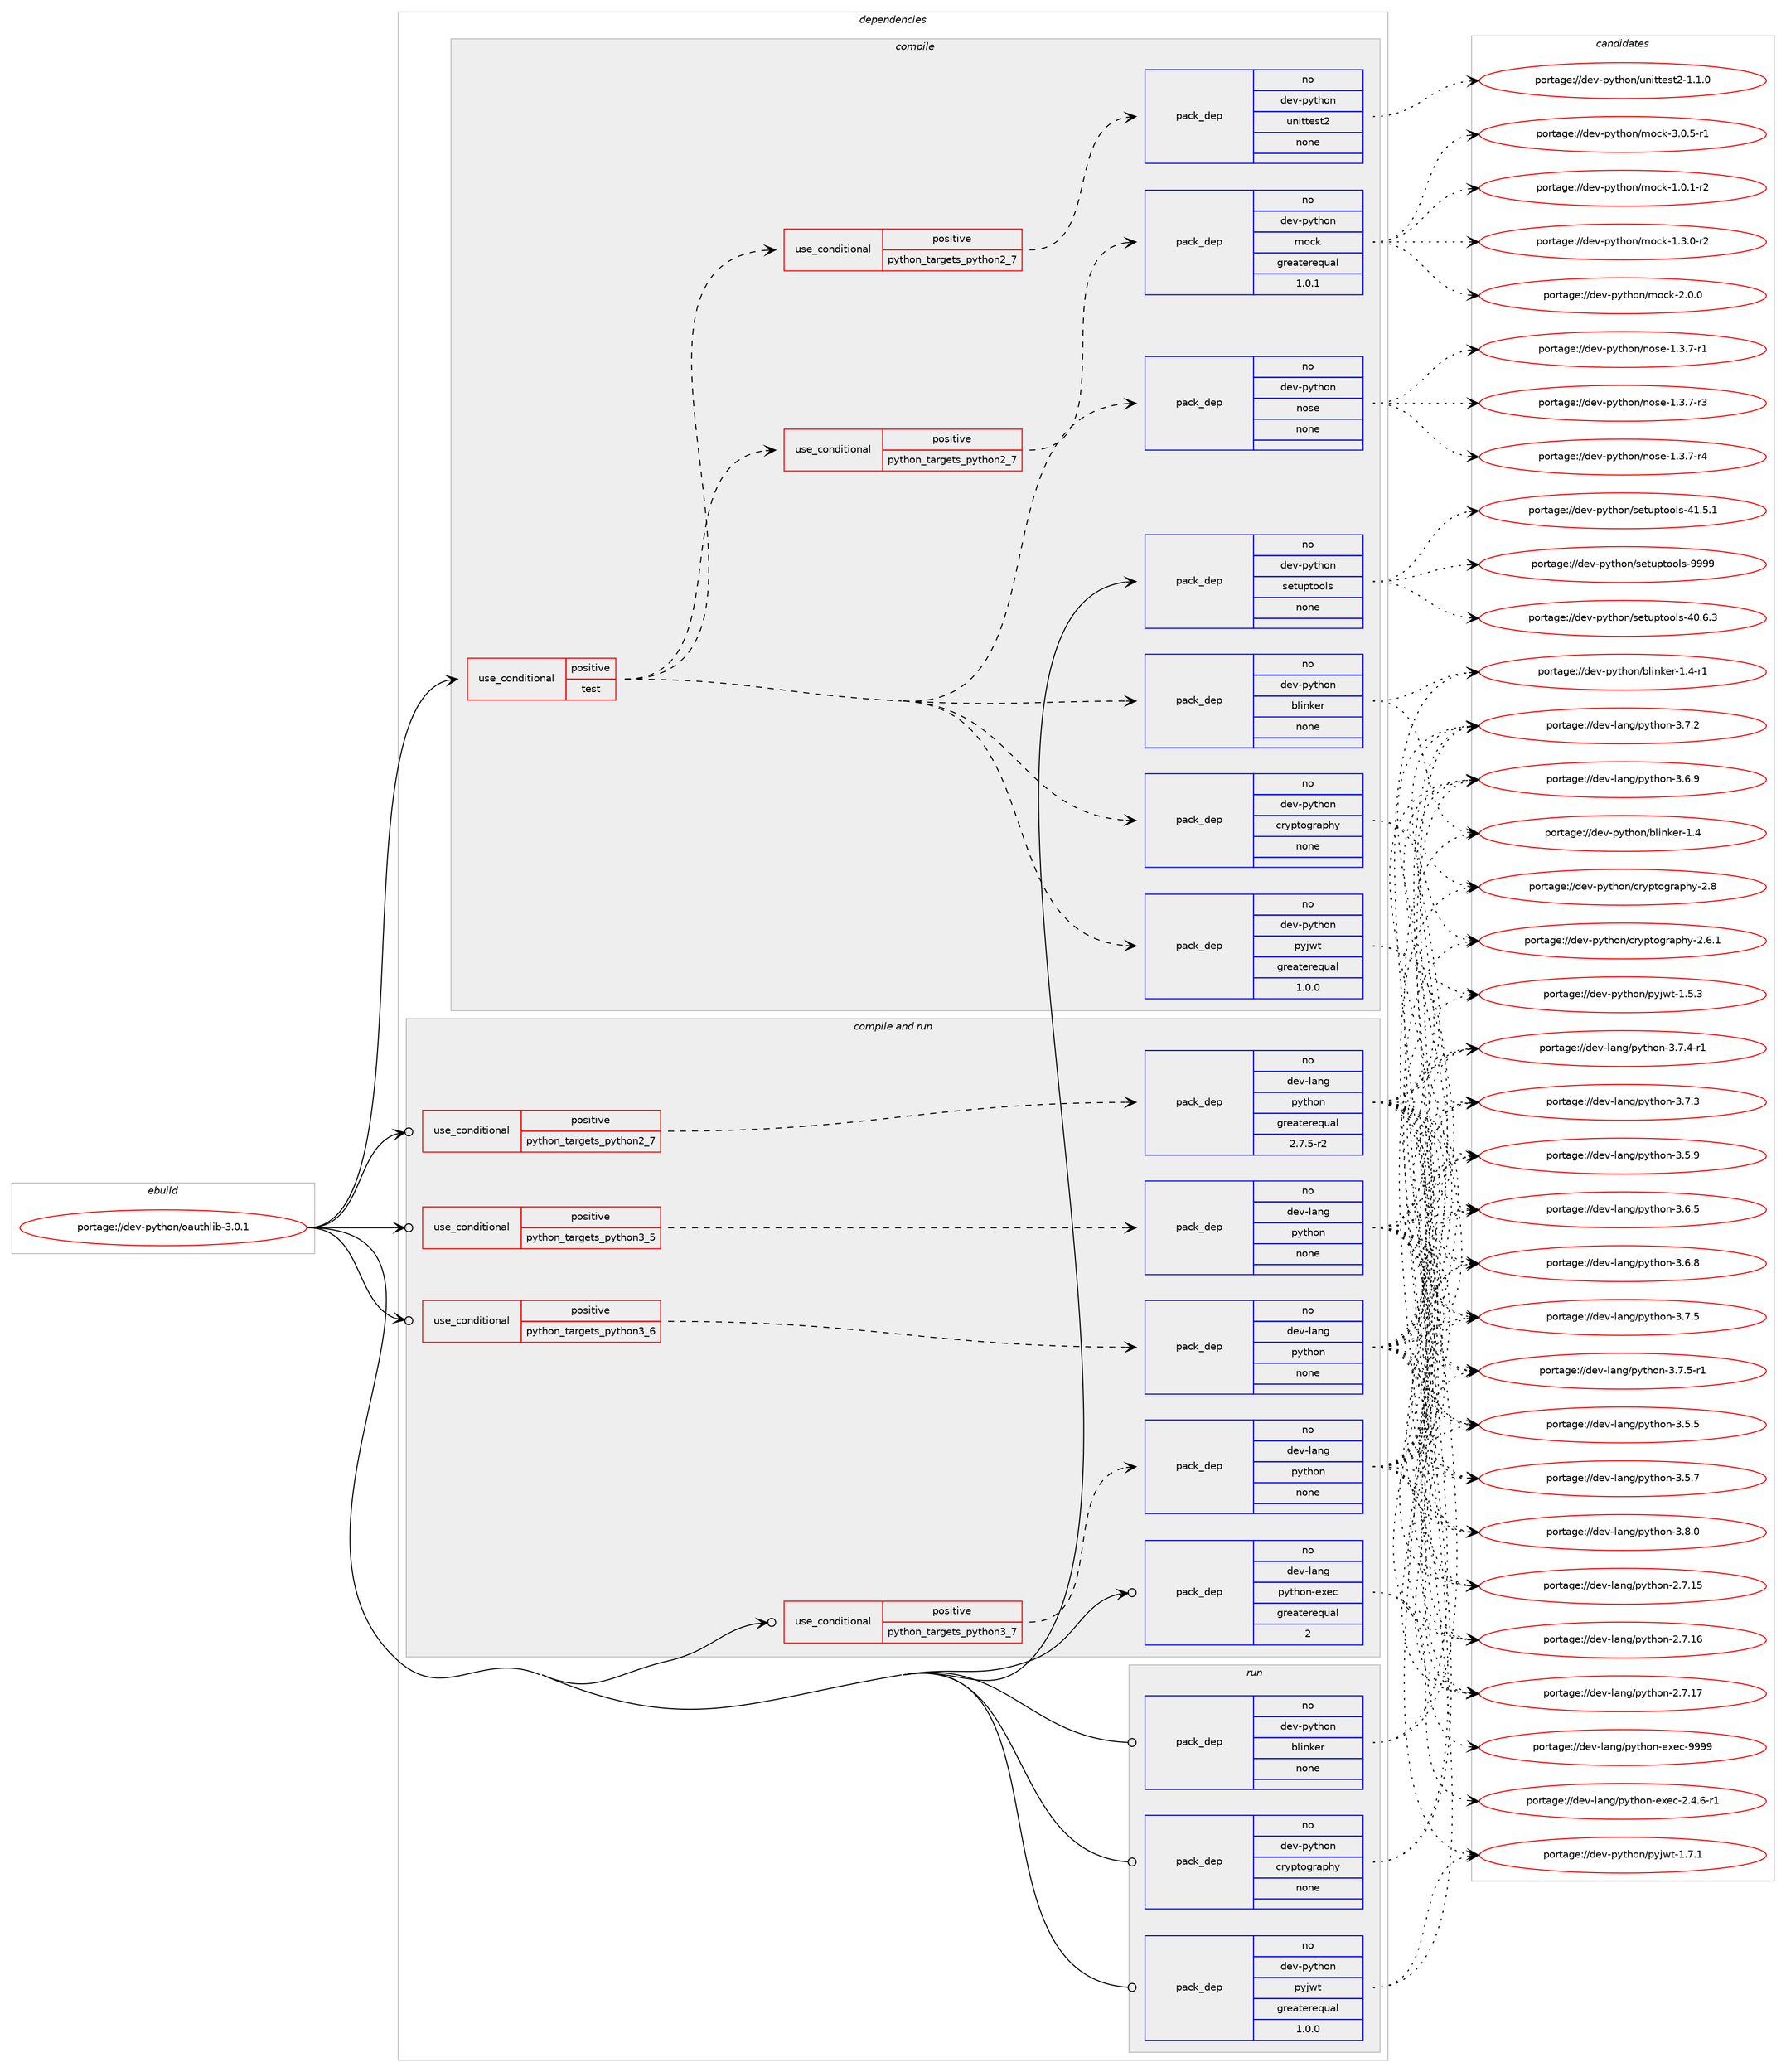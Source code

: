 digraph prolog {

# *************
# Graph options
# *************

newrank=true;
concentrate=true;
compound=true;
graph [rankdir=LR,fontname=Helvetica,fontsize=10,ranksep=1.5];#, ranksep=2.5, nodesep=0.2];
edge  [arrowhead=vee];
node  [fontname=Helvetica,fontsize=10];

# **********
# The ebuild
# **********

subgraph cluster_leftcol {
color=gray;
rank=same;
label=<<i>ebuild</i>>;
id [label="portage://dev-python/oauthlib-3.0.1", color=red, width=4, href="../dev-python/oauthlib-3.0.1.svg"];
}

# ****************
# The dependencies
# ****************

subgraph cluster_midcol {
color=gray;
label=<<i>dependencies</i>>;
subgraph cluster_compile {
fillcolor="#eeeeee";
style=filled;
label=<<i>compile</i>>;
subgraph cond32772 {
dependency152615 [label=<<TABLE BORDER="0" CELLBORDER="1" CELLSPACING="0" CELLPADDING="4"><TR><TD ROWSPAN="3" CELLPADDING="10">use_conditional</TD></TR><TR><TD>positive</TD></TR><TR><TD>test</TD></TR></TABLE>>, shape=none, color=red];
subgraph pack116514 {
dependency152616 [label=<<TABLE BORDER="0" CELLBORDER="1" CELLSPACING="0" CELLPADDING="4" WIDTH="220"><TR><TD ROWSPAN="6" CELLPADDING="30">pack_dep</TD></TR><TR><TD WIDTH="110">no</TD></TR><TR><TD>dev-python</TD></TR><TR><TD>pyjwt</TD></TR><TR><TD>greaterequal</TD></TR><TR><TD>1.0.0</TD></TR></TABLE>>, shape=none, color=blue];
}
dependency152615:e -> dependency152616:w [weight=20,style="dashed",arrowhead="vee"];
subgraph pack116515 {
dependency152617 [label=<<TABLE BORDER="0" CELLBORDER="1" CELLSPACING="0" CELLPADDING="4" WIDTH="220"><TR><TD ROWSPAN="6" CELLPADDING="30">pack_dep</TD></TR><TR><TD WIDTH="110">no</TD></TR><TR><TD>dev-python</TD></TR><TR><TD>blinker</TD></TR><TR><TD>none</TD></TR><TR><TD></TD></TR></TABLE>>, shape=none, color=blue];
}
dependency152615:e -> dependency152617:w [weight=20,style="dashed",arrowhead="vee"];
subgraph pack116516 {
dependency152618 [label=<<TABLE BORDER="0" CELLBORDER="1" CELLSPACING="0" CELLPADDING="4" WIDTH="220"><TR><TD ROWSPAN="6" CELLPADDING="30">pack_dep</TD></TR><TR><TD WIDTH="110">no</TD></TR><TR><TD>dev-python</TD></TR><TR><TD>cryptography</TD></TR><TR><TD>none</TD></TR><TR><TD></TD></TR></TABLE>>, shape=none, color=blue];
}
dependency152615:e -> dependency152618:w [weight=20,style="dashed",arrowhead="vee"];
subgraph pack116517 {
dependency152619 [label=<<TABLE BORDER="0" CELLBORDER="1" CELLSPACING="0" CELLPADDING="4" WIDTH="220"><TR><TD ROWSPAN="6" CELLPADDING="30">pack_dep</TD></TR><TR><TD WIDTH="110">no</TD></TR><TR><TD>dev-python</TD></TR><TR><TD>nose</TD></TR><TR><TD>none</TD></TR><TR><TD></TD></TR></TABLE>>, shape=none, color=blue];
}
dependency152615:e -> dependency152619:w [weight=20,style="dashed",arrowhead="vee"];
subgraph cond32773 {
dependency152620 [label=<<TABLE BORDER="0" CELLBORDER="1" CELLSPACING="0" CELLPADDING="4"><TR><TD ROWSPAN="3" CELLPADDING="10">use_conditional</TD></TR><TR><TD>positive</TD></TR><TR><TD>python_targets_python2_7</TD></TR></TABLE>>, shape=none, color=red];
subgraph pack116518 {
dependency152621 [label=<<TABLE BORDER="0" CELLBORDER="1" CELLSPACING="0" CELLPADDING="4" WIDTH="220"><TR><TD ROWSPAN="6" CELLPADDING="30">pack_dep</TD></TR><TR><TD WIDTH="110">no</TD></TR><TR><TD>dev-python</TD></TR><TR><TD>mock</TD></TR><TR><TD>greaterequal</TD></TR><TR><TD>1.0.1</TD></TR></TABLE>>, shape=none, color=blue];
}
dependency152620:e -> dependency152621:w [weight=20,style="dashed",arrowhead="vee"];
}
dependency152615:e -> dependency152620:w [weight=20,style="dashed",arrowhead="vee"];
subgraph cond32774 {
dependency152622 [label=<<TABLE BORDER="0" CELLBORDER="1" CELLSPACING="0" CELLPADDING="4"><TR><TD ROWSPAN="3" CELLPADDING="10">use_conditional</TD></TR><TR><TD>positive</TD></TR><TR><TD>python_targets_python2_7</TD></TR></TABLE>>, shape=none, color=red];
subgraph pack116519 {
dependency152623 [label=<<TABLE BORDER="0" CELLBORDER="1" CELLSPACING="0" CELLPADDING="4" WIDTH="220"><TR><TD ROWSPAN="6" CELLPADDING="30">pack_dep</TD></TR><TR><TD WIDTH="110">no</TD></TR><TR><TD>dev-python</TD></TR><TR><TD>unittest2</TD></TR><TR><TD>none</TD></TR><TR><TD></TD></TR></TABLE>>, shape=none, color=blue];
}
dependency152622:e -> dependency152623:w [weight=20,style="dashed",arrowhead="vee"];
}
dependency152615:e -> dependency152622:w [weight=20,style="dashed",arrowhead="vee"];
}
id:e -> dependency152615:w [weight=20,style="solid",arrowhead="vee"];
subgraph pack116520 {
dependency152624 [label=<<TABLE BORDER="0" CELLBORDER="1" CELLSPACING="0" CELLPADDING="4" WIDTH="220"><TR><TD ROWSPAN="6" CELLPADDING="30">pack_dep</TD></TR><TR><TD WIDTH="110">no</TD></TR><TR><TD>dev-python</TD></TR><TR><TD>setuptools</TD></TR><TR><TD>none</TD></TR><TR><TD></TD></TR></TABLE>>, shape=none, color=blue];
}
id:e -> dependency152624:w [weight=20,style="solid",arrowhead="vee"];
}
subgraph cluster_compileandrun {
fillcolor="#eeeeee";
style=filled;
label=<<i>compile and run</i>>;
subgraph cond32775 {
dependency152625 [label=<<TABLE BORDER="0" CELLBORDER="1" CELLSPACING="0" CELLPADDING="4"><TR><TD ROWSPAN="3" CELLPADDING="10">use_conditional</TD></TR><TR><TD>positive</TD></TR><TR><TD>python_targets_python2_7</TD></TR></TABLE>>, shape=none, color=red];
subgraph pack116521 {
dependency152626 [label=<<TABLE BORDER="0" CELLBORDER="1" CELLSPACING="0" CELLPADDING="4" WIDTH="220"><TR><TD ROWSPAN="6" CELLPADDING="30">pack_dep</TD></TR><TR><TD WIDTH="110">no</TD></TR><TR><TD>dev-lang</TD></TR><TR><TD>python</TD></TR><TR><TD>greaterequal</TD></TR><TR><TD>2.7.5-r2</TD></TR></TABLE>>, shape=none, color=blue];
}
dependency152625:e -> dependency152626:w [weight=20,style="dashed",arrowhead="vee"];
}
id:e -> dependency152625:w [weight=20,style="solid",arrowhead="odotvee"];
subgraph cond32776 {
dependency152627 [label=<<TABLE BORDER="0" CELLBORDER="1" CELLSPACING="0" CELLPADDING="4"><TR><TD ROWSPAN="3" CELLPADDING="10">use_conditional</TD></TR><TR><TD>positive</TD></TR><TR><TD>python_targets_python3_5</TD></TR></TABLE>>, shape=none, color=red];
subgraph pack116522 {
dependency152628 [label=<<TABLE BORDER="0" CELLBORDER="1" CELLSPACING="0" CELLPADDING="4" WIDTH="220"><TR><TD ROWSPAN="6" CELLPADDING="30">pack_dep</TD></TR><TR><TD WIDTH="110">no</TD></TR><TR><TD>dev-lang</TD></TR><TR><TD>python</TD></TR><TR><TD>none</TD></TR><TR><TD></TD></TR></TABLE>>, shape=none, color=blue];
}
dependency152627:e -> dependency152628:w [weight=20,style="dashed",arrowhead="vee"];
}
id:e -> dependency152627:w [weight=20,style="solid",arrowhead="odotvee"];
subgraph cond32777 {
dependency152629 [label=<<TABLE BORDER="0" CELLBORDER="1" CELLSPACING="0" CELLPADDING="4"><TR><TD ROWSPAN="3" CELLPADDING="10">use_conditional</TD></TR><TR><TD>positive</TD></TR><TR><TD>python_targets_python3_6</TD></TR></TABLE>>, shape=none, color=red];
subgraph pack116523 {
dependency152630 [label=<<TABLE BORDER="0" CELLBORDER="1" CELLSPACING="0" CELLPADDING="4" WIDTH="220"><TR><TD ROWSPAN="6" CELLPADDING="30">pack_dep</TD></TR><TR><TD WIDTH="110">no</TD></TR><TR><TD>dev-lang</TD></TR><TR><TD>python</TD></TR><TR><TD>none</TD></TR><TR><TD></TD></TR></TABLE>>, shape=none, color=blue];
}
dependency152629:e -> dependency152630:w [weight=20,style="dashed",arrowhead="vee"];
}
id:e -> dependency152629:w [weight=20,style="solid",arrowhead="odotvee"];
subgraph cond32778 {
dependency152631 [label=<<TABLE BORDER="0" CELLBORDER="1" CELLSPACING="0" CELLPADDING="4"><TR><TD ROWSPAN="3" CELLPADDING="10">use_conditional</TD></TR><TR><TD>positive</TD></TR><TR><TD>python_targets_python3_7</TD></TR></TABLE>>, shape=none, color=red];
subgraph pack116524 {
dependency152632 [label=<<TABLE BORDER="0" CELLBORDER="1" CELLSPACING="0" CELLPADDING="4" WIDTH="220"><TR><TD ROWSPAN="6" CELLPADDING="30">pack_dep</TD></TR><TR><TD WIDTH="110">no</TD></TR><TR><TD>dev-lang</TD></TR><TR><TD>python</TD></TR><TR><TD>none</TD></TR><TR><TD></TD></TR></TABLE>>, shape=none, color=blue];
}
dependency152631:e -> dependency152632:w [weight=20,style="dashed",arrowhead="vee"];
}
id:e -> dependency152631:w [weight=20,style="solid",arrowhead="odotvee"];
subgraph pack116525 {
dependency152633 [label=<<TABLE BORDER="0" CELLBORDER="1" CELLSPACING="0" CELLPADDING="4" WIDTH="220"><TR><TD ROWSPAN="6" CELLPADDING="30">pack_dep</TD></TR><TR><TD WIDTH="110">no</TD></TR><TR><TD>dev-lang</TD></TR><TR><TD>python-exec</TD></TR><TR><TD>greaterequal</TD></TR><TR><TD>2</TD></TR></TABLE>>, shape=none, color=blue];
}
id:e -> dependency152633:w [weight=20,style="solid",arrowhead="odotvee"];
}
subgraph cluster_run {
fillcolor="#eeeeee";
style=filled;
label=<<i>run</i>>;
subgraph pack116526 {
dependency152634 [label=<<TABLE BORDER="0" CELLBORDER="1" CELLSPACING="0" CELLPADDING="4" WIDTH="220"><TR><TD ROWSPAN="6" CELLPADDING="30">pack_dep</TD></TR><TR><TD WIDTH="110">no</TD></TR><TR><TD>dev-python</TD></TR><TR><TD>blinker</TD></TR><TR><TD>none</TD></TR><TR><TD></TD></TR></TABLE>>, shape=none, color=blue];
}
id:e -> dependency152634:w [weight=20,style="solid",arrowhead="odot"];
subgraph pack116527 {
dependency152635 [label=<<TABLE BORDER="0" CELLBORDER="1" CELLSPACING="0" CELLPADDING="4" WIDTH="220"><TR><TD ROWSPAN="6" CELLPADDING="30">pack_dep</TD></TR><TR><TD WIDTH="110">no</TD></TR><TR><TD>dev-python</TD></TR><TR><TD>cryptography</TD></TR><TR><TD>none</TD></TR><TR><TD></TD></TR></TABLE>>, shape=none, color=blue];
}
id:e -> dependency152635:w [weight=20,style="solid",arrowhead="odot"];
subgraph pack116528 {
dependency152636 [label=<<TABLE BORDER="0" CELLBORDER="1" CELLSPACING="0" CELLPADDING="4" WIDTH="220"><TR><TD ROWSPAN="6" CELLPADDING="30">pack_dep</TD></TR><TR><TD WIDTH="110">no</TD></TR><TR><TD>dev-python</TD></TR><TR><TD>pyjwt</TD></TR><TR><TD>greaterequal</TD></TR><TR><TD>1.0.0</TD></TR></TABLE>>, shape=none, color=blue];
}
id:e -> dependency152636:w [weight=20,style="solid",arrowhead="odot"];
}
}

# **************
# The candidates
# **************

subgraph cluster_choices {
rank=same;
color=gray;
label=<<i>candidates</i>>;

subgraph choice116514 {
color=black;
nodesep=1;
choiceportage1001011184511212111610411111047112121106119116454946534651 [label="portage://dev-python/pyjwt-1.5.3", color=red, width=4,href="../dev-python/pyjwt-1.5.3.svg"];
choiceportage1001011184511212111610411111047112121106119116454946554649 [label="portage://dev-python/pyjwt-1.7.1", color=red, width=4,href="../dev-python/pyjwt-1.7.1.svg"];
dependency152616:e -> choiceportage1001011184511212111610411111047112121106119116454946534651:w [style=dotted,weight="100"];
dependency152616:e -> choiceportage1001011184511212111610411111047112121106119116454946554649:w [style=dotted,weight="100"];
}
subgraph choice116515 {
color=black;
nodesep=1;
choiceportage10010111845112121116104111110479810810511010710111445494652 [label="portage://dev-python/blinker-1.4", color=red, width=4,href="../dev-python/blinker-1.4.svg"];
choiceportage100101118451121211161041111104798108105110107101114454946524511449 [label="portage://dev-python/blinker-1.4-r1", color=red, width=4,href="../dev-python/blinker-1.4-r1.svg"];
dependency152617:e -> choiceportage10010111845112121116104111110479810810511010710111445494652:w [style=dotted,weight="100"];
dependency152617:e -> choiceportage100101118451121211161041111104798108105110107101114454946524511449:w [style=dotted,weight="100"];
}
subgraph choice116516 {
color=black;
nodesep=1;
choiceportage10010111845112121116104111110479911412111211611110311497112104121455046544649 [label="portage://dev-python/cryptography-2.6.1", color=red, width=4,href="../dev-python/cryptography-2.6.1.svg"];
choiceportage1001011184511212111610411111047991141211121161111031149711210412145504656 [label="portage://dev-python/cryptography-2.8", color=red, width=4,href="../dev-python/cryptography-2.8.svg"];
dependency152618:e -> choiceportage10010111845112121116104111110479911412111211611110311497112104121455046544649:w [style=dotted,weight="100"];
dependency152618:e -> choiceportage1001011184511212111610411111047991141211121161111031149711210412145504656:w [style=dotted,weight="100"];
}
subgraph choice116517 {
color=black;
nodesep=1;
choiceportage10010111845112121116104111110471101111151014549465146554511449 [label="portage://dev-python/nose-1.3.7-r1", color=red, width=4,href="../dev-python/nose-1.3.7-r1.svg"];
choiceportage10010111845112121116104111110471101111151014549465146554511451 [label="portage://dev-python/nose-1.3.7-r3", color=red, width=4,href="../dev-python/nose-1.3.7-r3.svg"];
choiceportage10010111845112121116104111110471101111151014549465146554511452 [label="portage://dev-python/nose-1.3.7-r4", color=red, width=4,href="../dev-python/nose-1.3.7-r4.svg"];
dependency152619:e -> choiceportage10010111845112121116104111110471101111151014549465146554511449:w [style=dotted,weight="100"];
dependency152619:e -> choiceportage10010111845112121116104111110471101111151014549465146554511451:w [style=dotted,weight="100"];
dependency152619:e -> choiceportage10010111845112121116104111110471101111151014549465146554511452:w [style=dotted,weight="100"];
}
subgraph choice116518 {
color=black;
nodesep=1;
choiceportage1001011184511212111610411111047109111991074549464846494511450 [label="portage://dev-python/mock-1.0.1-r2", color=red, width=4,href="../dev-python/mock-1.0.1-r2.svg"];
choiceportage1001011184511212111610411111047109111991074549465146484511450 [label="portage://dev-python/mock-1.3.0-r2", color=red, width=4,href="../dev-python/mock-1.3.0-r2.svg"];
choiceportage100101118451121211161041111104710911199107455046484648 [label="portage://dev-python/mock-2.0.0", color=red, width=4,href="../dev-python/mock-2.0.0.svg"];
choiceportage1001011184511212111610411111047109111991074551464846534511449 [label="portage://dev-python/mock-3.0.5-r1", color=red, width=4,href="../dev-python/mock-3.0.5-r1.svg"];
dependency152621:e -> choiceportage1001011184511212111610411111047109111991074549464846494511450:w [style=dotted,weight="100"];
dependency152621:e -> choiceportage1001011184511212111610411111047109111991074549465146484511450:w [style=dotted,weight="100"];
dependency152621:e -> choiceportage100101118451121211161041111104710911199107455046484648:w [style=dotted,weight="100"];
dependency152621:e -> choiceportage1001011184511212111610411111047109111991074551464846534511449:w [style=dotted,weight="100"];
}
subgraph choice116519 {
color=black;
nodesep=1;
choiceportage100101118451121211161041111104711711010511611610111511650454946494648 [label="portage://dev-python/unittest2-1.1.0", color=red, width=4,href="../dev-python/unittest2-1.1.0.svg"];
dependency152623:e -> choiceportage100101118451121211161041111104711711010511611610111511650454946494648:w [style=dotted,weight="100"];
}
subgraph choice116520 {
color=black;
nodesep=1;
choiceportage100101118451121211161041111104711510111611711211611111110811545524846544651 [label="portage://dev-python/setuptools-40.6.3", color=red, width=4,href="../dev-python/setuptools-40.6.3.svg"];
choiceportage100101118451121211161041111104711510111611711211611111110811545524946534649 [label="portage://dev-python/setuptools-41.5.1", color=red, width=4,href="../dev-python/setuptools-41.5.1.svg"];
choiceportage10010111845112121116104111110471151011161171121161111111081154557575757 [label="portage://dev-python/setuptools-9999", color=red, width=4,href="../dev-python/setuptools-9999.svg"];
dependency152624:e -> choiceportage100101118451121211161041111104711510111611711211611111110811545524846544651:w [style=dotted,weight="100"];
dependency152624:e -> choiceportage100101118451121211161041111104711510111611711211611111110811545524946534649:w [style=dotted,weight="100"];
dependency152624:e -> choiceportage10010111845112121116104111110471151011161171121161111111081154557575757:w [style=dotted,weight="100"];
}
subgraph choice116521 {
color=black;
nodesep=1;
choiceportage10010111845108971101034711212111610411111045504655464953 [label="portage://dev-lang/python-2.7.15", color=red, width=4,href="../dev-lang/python-2.7.15.svg"];
choiceportage10010111845108971101034711212111610411111045504655464954 [label="portage://dev-lang/python-2.7.16", color=red, width=4,href="../dev-lang/python-2.7.16.svg"];
choiceportage10010111845108971101034711212111610411111045504655464955 [label="portage://dev-lang/python-2.7.17", color=red, width=4,href="../dev-lang/python-2.7.17.svg"];
choiceportage100101118451089711010347112121116104111110455146534653 [label="portage://dev-lang/python-3.5.5", color=red, width=4,href="../dev-lang/python-3.5.5.svg"];
choiceportage100101118451089711010347112121116104111110455146534655 [label="portage://dev-lang/python-3.5.7", color=red, width=4,href="../dev-lang/python-3.5.7.svg"];
choiceportage100101118451089711010347112121116104111110455146534657 [label="portage://dev-lang/python-3.5.9", color=red, width=4,href="../dev-lang/python-3.5.9.svg"];
choiceportage100101118451089711010347112121116104111110455146544653 [label="portage://dev-lang/python-3.6.5", color=red, width=4,href="../dev-lang/python-3.6.5.svg"];
choiceportage100101118451089711010347112121116104111110455146544656 [label="portage://dev-lang/python-3.6.8", color=red, width=4,href="../dev-lang/python-3.6.8.svg"];
choiceportage100101118451089711010347112121116104111110455146544657 [label="portage://dev-lang/python-3.6.9", color=red, width=4,href="../dev-lang/python-3.6.9.svg"];
choiceportage100101118451089711010347112121116104111110455146554650 [label="portage://dev-lang/python-3.7.2", color=red, width=4,href="../dev-lang/python-3.7.2.svg"];
choiceportage100101118451089711010347112121116104111110455146554651 [label="portage://dev-lang/python-3.7.3", color=red, width=4,href="../dev-lang/python-3.7.3.svg"];
choiceportage1001011184510897110103471121211161041111104551465546524511449 [label="portage://dev-lang/python-3.7.4-r1", color=red, width=4,href="../dev-lang/python-3.7.4-r1.svg"];
choiceportage100101118451089711010347112121116104111110455146554653 [label="portage://dev-lang/python-3.7.5", color=red, width=4,href="../dev-lang/python-3.7.5.svg"];
choiceportage1001011184510897110103471121211161041111104551465546534511449 [label="portage://dev-lang/python-3.7.5-r1", color=red, width=4,href="../dev-lang/python-3.7.5-r1.svg"];
choiceportage100101118451089711010347112121116104111110455146564648 [label="portage://dev-lang/python-3.8.0", color=red, width=4,href="../dev-lang/python-3.8.0.svg"];
dependency152626:e -> choiceportage10010111845108971101034711212111610411111045504655464953:w [style=dotted,weight="100"];
dependency152626:e -> choiceportage10010111845108971101034711212111610411111045504655464954:w [style=dotted,weight="100"];
dependency152626:e -> choiceportage10010111845108971101034711212111610411111045504655464955:w [style=dotted,weight="100"];
dependency152626:e -> choiceportage100101118451089711010347112121116104111110455146534653:w [style=dotted,weight="100"];
dependency152626:e -> choiceportage100101118451089711010347112121116104111110455146534655:w [style=dotted,weight="100"];
dependency152626:e -> choiceportage100101118451089711010347112121116104111110455146534657:w [style=dotted,weight="100"];
dependency152626:e -> choiceportage100101118451089711010347112121116104111110455146544653:w [style=dotted,weight="100"];
dependency152626:e -> choiceportage100101118451089711010347112121116104111110455146544656:w [style=dotted,weight="100"];
dependency152626:e -> choiceportage100101118451089711010347112121116104111110455146544657:w [style=dotted,weight="100"];
dependency152626:e -> choiceportage100101118451089711010347112121116104111110455146554650:w [style=dotted,weight="100"];
dependency152626:e -> choiceportage100101118451089711010347112121116104111110455146554651:w [style=dotted,weight="100"];
dependency152626:e -> choiceportage1001011184510897110103471121211161041111104551465546524511449:w [style=dotted,weight="100"];
dependency152626:e -> choiceportage100101118451089711010347112121116104111110455146554653:w [style=dotted,weight="100"];
dependency152626:e -> choiceportage1001011184510897110103471121211161041111104551465546534511449:w [style=dotted,weight="100"];
dependency152626:e -> choiceportage100101118451089711010347112121116104111110455146564648:w [style=dotted,weight="100"];
}
subgraph choice116522 {
color=black;
nodesep=1;
choiceportage10010111845108971101034711212111610411111045504655464953 [label="portage://dev-lang/python-2.7.15", color=red, width=4,href="../dev-lang/python-2.7.15.svg"];
choiceportage10010111845108971101034711212111610411111045504655464954 [label="portage://dev-lang/python-2.7.16", color=red, width=4,href="../dev-lang/python-2.7.16.svg"];
choiceportage10010111845108971101034711212111610411111045504655464955 [label="portage://dev-lang/python-2.7.17", color=red, width=4,href="../dev-lang/python-2.7.17.svg"];
choiceportage100101118451089711010347112121116104111110455146534653 [label="portage://dev-lang/python-3.5.5", color=red, width=4,href="../dev-lang/python-3.5.5.svg"];
choiceportage100101118451089711010347112121116104111110455146534655 [label="portage://dev-lang/python-3.5.7", color=red, width=4,href="../dev-lang/python-3.5.7.svg"];
choiceportage100101118451089711010347112121116104111110455146534657 [label="portage://dev-lang/python-3.5.9", color=red, width=4,href="../dev-lang/python-3.5.9.svg"];
choiceportage100101118451089711010347112121116104111110455146544653 [label="portage://dev-lang/python-3.6.5", color=red, width=4,href="../dev-lang/python-3.6.5.svg"];
choiceportage100101118451089711010347112121116104111110455146544656 [label="portage://dev-lang/python-3.6.8", color=red, width=4,href="../dev-lang/python-3.6.8.svg"];
choiceportage100101118451089711010347112121116104111110455146544657 [label="portage://dev-lang/python-3.6.9", color=red, width=4,href="../dev-lang/python-3.6.9.svg"];
choiceportage100101118451089711010347112121116104111110455146554650 [label="portage://dev-lang/python-3.7.2", color=red, width=4,href="../dev-lang/python-3.7.2.svg"];
choiceportage100101118451089711010347112121116104111110455146554651 [label="portage://dev-lang/python-3.7.3", color=red, width=4,href="../dev-lang/python-3.7.3.svg"];
choiceportage1001011184510897110103471121211161041111104551465546524511449 [label="portage://dev-lang/python-3.7.4-r1", color=red, width=4,href="../dev-lang/python-3.7.4-r1.svg"];
choiceportage100101118451089711010347112121116104111110455146554653 [label="portage://dev-lang/python-3.7.5", color=red, width=4,href="../dev-lang/python-3.7.5.svg"];
choiceportage1001011184510897110103471121211161041111104551465546534511449 [label="portage://dev-lang/python-3.7.5-r1", color=red, width=4,href="../dev-lang/python-3.7.5-r1.svg"];
choiceportage100101118451089711010347112121116104111110455146564648 [label="portage://dev-lang/python-3.8.0", color=red, width=4,href="../dev-lang/python-3.8.0.svg"];
dependency152628:e -> choiceportage10010111845108971101034711212111610411111045504655464953:w [style=dotted,weight="100"];
dependency152628:e -> choiceportage10010111845108971101034711212111610411111045504655464954:w [style=dotted,weight="100"];
dependency152628:e -> choiceportage10010111845108971101034711212111610411111045504655464955:w [style=dotted,weight="100"];
dependency152628:e -> choiceportage100101118451089711010347112121116104111110455146534653:w [style=dotted,weight="100"];
dependency152628:e -> choiceportage100101118451089711010347112121116104111110455146534655:w [style=dotted,weight="100"];
dependency152628:e -> choiceportage100101118451089711010347112121116104111110455146534657:w [style=dotted,weight="100"];
dependency152628:e -> choiceportage100101118451089711010347112121116104111110455146544653:w [style=dotted,weight="100"];
dependency152628:e -> choiceportage100101118451089711010347112121116104111110455146544656:w [style=dotted,weight="100"];
dependency152628:e -> choiceportage100101118451089711010347112121116104111110455146544657:w [style=dotted,weight="100"];
dependency152628:e -> choiceportage100101118451089711010347112121116104111110455146554650:w [style=dotted,weight="100"];
dependency152628:e -> choiceportage100101118451089711010347112121116104111110455146554651:w [style=dotted,weight="100"];
dependency152628:e -> choiceportage1001011184510897110103471121211161041111104551465546524511449:w [style=dotted,weight="100"];
dependency152628:e -> choiceportage100101118451089711010347112121116104111110455146554653:w [style=dotted,weight="100"];
dependency152628:e -> choiceportage1001011184510897110103471121211161041111104551465546534511449:w [style=dotted,weight="100"];
dependency152628:e -> choiceportage100101118451089711010347112121116104111110455146564648:w [style=dotted,weight="100"];
}
subgraph choice116523 {
color=black;
nodesep=1;
choiceportage10010111845108971101034711212111610411111045504655464953 [label="portage://dev-lang/python-2.7.15", color=red, width=4,href="../dev-lang/python-2.7.15.svg"];
choiceportage10010111845108971101034711212111610411111045504655464954 [label="portage://dev-lang/python-2.7.16", color=red, width=4,href="../dev-lang/python-2.7.16.svg"];
choiceportage10010111845108971101034711212111610411111045504655464955 [label="portage://dev-lang/python-2.7.17", color=red, width=4,href="../dev-lang/python-2.7.17.svg"];
choiceportage100101118451089711010347112121116104111110455146534653 [label="portage://dev-lang/python-3.5.5", color=red, width=4,href="../dev-lang/python-3.5.5.svg"];
choiceportage100101118451089711010347112121116104111110455146534655 [label="portage://dev-lang/python-3.5.7", color=red, width=4,href="../dev-lang/python-3.5.7.svg"];
choiceportage100101118451089711010347112121116104111110455146534657 [label="portage://dev-lang/python-3.5.9", color=red, width=4,href="../dev-lang/python-3.5.9.svg"];
choiceportage100101118451089711010347112121116104111110455146544653 [label="portage://dev-lang/python-3.6.5", color=red, width=4,href="../dev-lang/python-3.6.5.svg"];
choiceportage100101118451089711010347112121116104111110455146544656 [label="portage://dev-lang/python-3.6.8", color=red, width=4,href="../dev-lang/python-3.6.8.svg"];
choiceportage100101118451089711010347112121116104111110455146544657 [label="portage://dev-lang/python-3.6.9", color=red, width=4,href="../dev-lang/python-3.6.9.svg"];
choiceportage100101118451089711010347112121116104111110455146554650 [label="portage://dev-lang/python-3.7.2", color=red, width=4,href="../dev-lang/python-3.7.2.svg"];
choiceportage100101118451089711010347112121116104111110455146554651 [label="portage://dev-lang/python-3.7.3", color=red, width=4,href="../dev-lang/python-3.7.3.svg"];
choiceportage1001011184510897110103471121211161041111104551465546524511449 [label="portage://dev-lang/python-3.7.4-r1", color=red, width=4,href="../dev-lang/python-3.7.4-r1.svg"];
choiceportage100101118451089711010347112121116104111110455146554653 [label="portage://dev-lang/python-3.7.5", color=red, width=4,href="../dev-lang/python-3.7.5.svg"];
choiceportage1001011184510897110103471121211161041111104551465546534511449 [label="portage://dev-lang/python-3.7.5-r1", color=red, width=4,href="../dev-lang/python-3.7.5-r1.svg"];
choiceportage100101118451089711010347112121116104111110455146564648 [label="portage://dev-lang/python-3.8.0", color=red, width=4,href="../dev-lang/python-3.8.0.svg"];
dependency152630:e -> choiceportage10010111845108971101034711212111610411111045504655464953:w [style=dotted,weight="100"];
dependency152630:e -> choiceportage10010111845108971101034711212111610411111045504655464954:w [style=dotted,weight="100"];
dependency152630:e -> choiceportage10010111845108971101034711212111610411111045504655464955:w [style=dotted,weight="100"];
dependency152630:e -> choiceportage100101118451089711010347112121116104111110455146534653:w [style=dotted,weight="100"];
dependency152630:e -> choiceportage100101118451089711010347112121116104111110455146534655:w [style=dotted,weight="100"];
dependency152630:e -> choiceportage100101118451089711010347112121116104111110455146534657:w [style=dotted,weight="100"];
dependency152630:e -> choiceportage100101118451089711010347112121116104111110455146544653:w [style=dotted,weight="100"];
dependency152630:e -> choiceportage100101118451089711010347112121116104111110455146544656:w [style=dotted,weight="100"];
dependency152630:e -> choiceportage100101118451089711010347112121116104111110455146544657:w [style=dotted,weight="100"];
dependency152630:e -> choiceportage100101118451089711010347112121116104111110455146554650:w [style=dotted,weight="100"];
dependency152630:e -> choiceportage100101118451089711010347112121116104111110455146554651:w [style=dotted,weight="100"];
dependency152630:e -> choiceportage1001011184510897110103471121211161041111104551465546524511449:w [style=dotted,weight="100"];
dependency152630:e -> choiceportage100101118451089711010347112121116104111110455146554653:w [style=dotted,weight="100"];
dependency152630:e -> choiceportage1001011184510897110103471121211161041111104551465546534511449:w [style=dotted,weight="100"];
dependency152630:e -> choiceportage100101118451089711010347112121116104111110455146564648:w [style=dotted,weight="100"];
}
subgraph choice116524 {
color=black;
nodesep=1;
choiceportage10010111845108971101034711212111610411111045504655464953 [label="portage://dev-lang/python-2.7.15", color=red, width=4,href="../dev-lang/python-2.7.15.svg"];
choiceportage10010111845108971101034711212111610411111045504655464954 [label="portage://dev-lang/python-2.7.16", color=red, width=4,href="../dev-lang/python-2.7.16.svg"];
choiceportage10010111845108971101034711212111610411111045504655464955 [label="portage://dev-lang/python-2.7.17", color=red, width=4,href="../dev-lang/python-2.7.17.svg"];
choiceportage100101118451089711010347112121116104111110455146534653 [label="portage://dev-lang/python-3.5.5", color=red, width=4,href="../dev-lang/python-3.5.5.svg"];
choiceportage100101118451089711010347112121116104111110455146534655 [label="portage://dev-lang/python-3.5.7", color=red, width=4,href="../dev-lang/python-3.5.7.svg"];
choiceportage100101118451089711010347112121116104111110455146534657 [label="portage://dev-lang/python-3.5.9", color=red, width=4,href="../dev-lang/python-3.5.9.svg"];
choiceportage100101118451089711010347112121116104111110455146544653 [label="portage://dev-lang/python-3.6.5", color=red, width=4,href="../dev-lang/python-3.6.5.svg"];
choiceportage100101118451089711010347112121116104111110455146544656 [label="portage://dev-lang/python-3.6.8", color=red, width=4,href="../dev-lang/python-3.6.8.svg"];
choiceportage100101118451089711010347112121116104111110455146544657 [label="portage://dev-lang/python-3.6.9", color=red, width=4,href="../dev-lang/python-3.6.9.svg"];
choiceportage100101118451089711010347112121116104111110455146554650 [label="portage://dev-lang/python-3.7.2", color=red, width=4,href="../dev-lang/python-3.7.2.svg"];
choiceportage100101118451089711010347112121116104111110455146554651 [label="portage://dev-lang/python-3.7.3", color=red, width=4,href="../dev-lang/python-3.7.3.svg"];
choiceportage1001011184510897110103471121211161041111104551465546524511449 [label="portage://dev-lang/python-3.7.4-r1", color=red, width=4,href="../dev-lang/python-3.7.4-r1.svg"];
choiceportage100101118451089711010347112121116104111110455146554653 [label="portage://dev-lang/python-3.7.5", color=red, width=4,href="../dev-lang/python-3.7.5.svg"];
choiceportage1001011184510897110103471121211161041111104551465546534511449 [label="portage://dev-lang/python-3.7.5-r1", color=red, width=4,href="../dev-lang/python-3.7.5-r1.svg"];
choiceportage100101118451089711010347112121116104111110455146564648 [label="portage://dev-lang/python-3.8.0", color=red, width=4,href="../dev-lang/python-3.8.0.svg"];
dependency152632:e -> choiceportage10010111845108971101034711212111610411111045504655464953:w [style=dotted,weight="100"];
dependency152632:e -> choiceportage10010111845108971101034711212111610411111045504655464954:w [style=dotted,weight="100"];
dependency152632:e -> choiceportage10010111845108971101034711212111610411111045504655464955:w [style=dotted,weight="100"];
dependency152632:e -> choiceportage100101118451089711010347112121116104111110455146534653:w [style=dotted,weight="100"];
dependency152632:e -> choiceportage100101118451089711010347112121116104111110455146534655:w [style=dotted,weight="100"];
dependency152632:e -> choiceportage100101118451089711010347112121116104111110455146534657:w [style=dotted,weight="100"];
dependency152632:e -> choiceportage100101118451089711010347112121116104111110455146544653:w [style=dotted,weight="100"];
dependency152632:e -> choiceportage100101118451089711010347112121116104111110455146544656:w [style=dotted,weight="100"];
dependency152632:e -> choiceportage100101118451089711010347112121116104111110455146544657:w [style=dotted,weight="100"];
dependency152632:e -> choiceportage100101118451089711010347112121116104111110455146554650:w [style=dotted,weight="100"];
dependency152632:e -> choiceportage100101118451089711010347112121116104111110455146554651:w [style=dotted,weight="100"];
dependency152632:e -> choiceportage1001011184510897110103471121211161041111104551465546524511449:w [style=dotted,weight="100"];
dependency152632:e -> choiceportage100101118451089711010347112121116104111110455146554653:w [style=dotted,weight="100"];
dependency152632:e -> choiceportage1001011184510897110103471121211161041111104551465546534511449:w [style=dotted,weight="100"];
dependency152632:e -> choiceportage100101118451089711010347112121116104111110455146564648:w [style=dotted,weight="100"];
}
subgraph choice116525 {
color=black;
nodesep=1;
choiceportage10010111845108971101034711212111610411111045101120101994550465246544511449 [label="portage://dev-lang/python-exec-2.4.6-r1", color=red, width=4,href="../dev-lang/python-exec-2.4.6-r1.svg"];
choiceportage10010111845108971101034711212111610411111045101120101994557575757 [label="portage://dev-lang/python-exec-9999", color=red, width=4,href="../dev-lang/python-exec-9999.svg"];
dependency152633:e -> choiceportage10010111845108971101034711212111610411111045101120101994550465246544511449:w [style=dotted,weight="100"];
dependency152633:e -> choiceportage10010111845108971101034711212111610411111045101120101994557575757:w [style=dotted,weight="100"];
}
subgraph choice116526 {
color=black;
nodesep=1;
choiceportage10010111845112121116104111110479810810511010710111445494652 [label="portage://dev-python/blinker-1.4", color=red, width=4,href="../dev-python/blinker-1.4.svg"];
choiceportage100101118451121211161041111104798108105110107101114454946524511449 [label="portage://dev-python/blinker-1.4-r1", color=red, width=4,href="../dev-python/blinker-1.4-r1.svg"];
dependency152634:e -> choiceportage10010111845112121116104111110479810810511010710111445494652:w [style=dotted,weight="100"];
dependency152634:e -> choiceportage100101118451121211161041111104798108105110107101114454946524511449:w [style=dotted,weight="100"];
}
subgraph choice116527 {
color=black;
nodesep=1;
choiceportage10010111845112121116104111110479911412111211611110311497112104121455046544649 [label="portage://dev-python/cryptography-2.6.1", color=red, width=4,href="../dev-python/cryptography-2.6.1.svg"];
choiceportage1001011184511212111610411111047991141211121161111031149711210412145504656 [label="portage://dev-python/cryptography-2.8", color=red, width=4,href="../dev-python/cryptography-2.8.svg"];
dependency152635:e -> choiceportage10010111845112121116104111110479911412111211611110311497112104121455046544649:w [style=dotted,weight="100"];
dependency152635:e -> choiceportage1001011184511212111610411111047991141211121161111031149711210412145504656:w [style=dotted,weight="100"];
}
subgraph choice116528 {
color=black;
nodesep=1;
choiceportage1001011184511212111610411111047112121106119116454946534651 [label="portage://dev-python/pyjwt-1.5.3", color=red, width=4,href="../dev-python/pyjwt-1.5.3.svg"];
choiceportage1001011184511212111610411111047112121106119116454946554649 [label="portage://dev-python/pyjwt-1.7.1", color=red, width=4,href="../dev-python/pyjwt-1.7.1.svg"];
dependency152636:e -> choiceportage1001011184511212111610411111047112121106119116454946534651:w [style=dotted,weight="100"];
dependency152636:e -> choiceportage1001011184511212111610411111047112121106119116454946554649:w [style=dotted,weight="100"];
}
}

}
